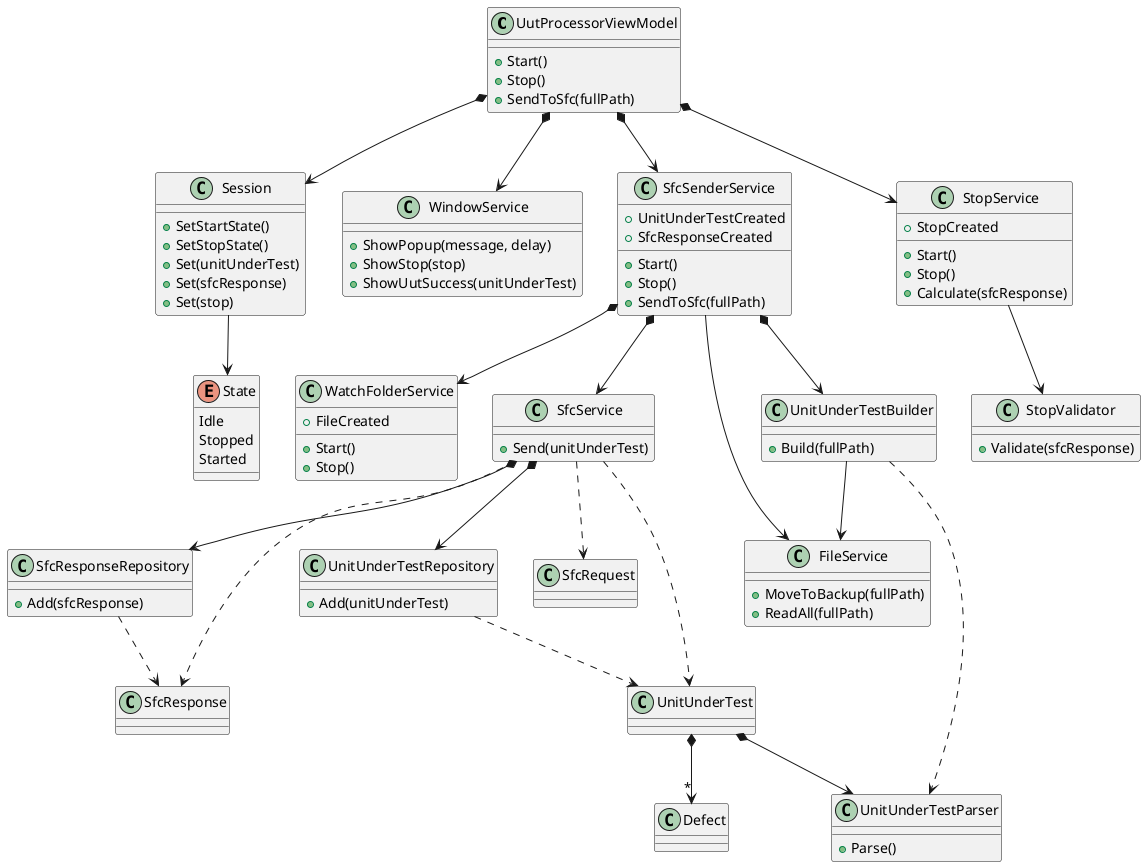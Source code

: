 @startuml ProcessUut Design
'VIEW MODELS'
class UutProcessorViewModel{
    + Start()
    + Stop()
    + SendToSfc(fullPath)
}
UutProcessorViewModel *--> Session
UutProcessorViewModel *--> WindowService
UutProcessorViewModel *--> SfcSenderService
UutProcessorViewModel *--> StopService


'SERVICES'
class SfcSenderService{
    + UnitUnderTestCreated
    + SfcResponseCreated
    
    + Start()
    + Stop()
    + SendToSfc(fullPath)
}
SfcSenderService *--> WatchFolderService
SfcSenderService *--> SfcService
SfcSenderService *--> UnitUnderTestBuilder
SfcSenderService --> FileService


class StopService{
    + StopCreated
    
    + Start()
    + Stop()
    + Calculate(sfcResponse)
}
StopService --> StopValidator

class StopValidator {
    + Validate(sfcResponse)
}

class WatchFolderService{
    + FileCreated
        
    + Start()
    + Stop()
}

class WindowService {
    + ShowPopup(message, delay)
    + ShowStop(stop)
    + ShowUutSuccess(unitUnderTest)
}

class SfcService {
    + Send(unitUnderTest)
}
SfcService *--> SfcResponseRepository 
SfcService *--> UnitUnderTestRepository
SfcService ..> SfcResponse
SfcService ..> SfcRequest
SfcService ..> UnitUnderTest

class FileService {
    + MoveToBackup(fullPath)
    + ReadAll(fullPath)
}

'DAOS'
class UnitUnderTestRepository {
    + Add(unitUnderTest)
}
UnitUnderTestRepository ..> UnitUnderTest

class SfcResponseRepository {
    + Add(sfcResponse)
}
SfcResponseRepository ..> SfcResponse

'BUILDERS'
class UnitUnderTestBuilder {
    + Build(fullPath)
}
UnitUnderTestBuilder --> FileService
UnitUnderTestBuilder ..> UnitUnderTestParser

'MODELS'
class Session{
    + SetStartState()
    + SetStopState()
    + Set(unitUnderTest)
    + Set(sfcResponse)
    + Set(stop)
}
Session --> State

class UnitUnderTestParser {
    + Parse()
}


class UnitUnderTest {}
UnitUnderTest *--> UnitUnderTestParser
UnitUnderTest *--> "*" Defect

class Defect {}

class SfcResponse {}
class SfcRequest {}

'TYPES'
enum State {
    Idle
    Stopped
    Started
}
@enduml